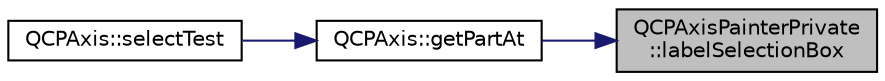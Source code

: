 digraph "QCPAxisPainterPrivate::labelSelectionBox"
{
 // LATEX_PDF_SIZE
  edge [fontname="Helvetica",fontsize="10",labelfontname="Helvetica",labelfontsize="10"];
  node [fontname="Helvetica",fontsize="10",shape=record];
  rankdir="RL";
  Node1 [label="QCPAxisPainterPrivate\l::labelSelectionBox",height=0.2,width=0.4,color="black", fillcolor="grey75", style="filled", fontcolor="black",tooltip=" "];
  Node1 -> Node2 [dir="back",color="midnightblue",fontsize="10",style="solid",fontname="Helvetica"];
  Node2 [label="QCPAxis::getPartAt",height=0.2,width=0.4,color="black", fillcolor="white", style="filled",URL="$classQCPAxis.html#a22ab2d71d7341b9b3974c0dd10619af2",tooltip=" "];
  Node2 -> Node3 [dir="back",color="midnightblue",fontsize="10",style="solid",fontname="Helvetica"];
  Node3 [label="QCPAxis::selectTest",height=0.2,width=0.4,color="black", fillcolor="white", style="filled",URL="$classQCPAxis.html#ad7db27e407c6ffdfca32ed3c53519584",tooltip=" "];
}
